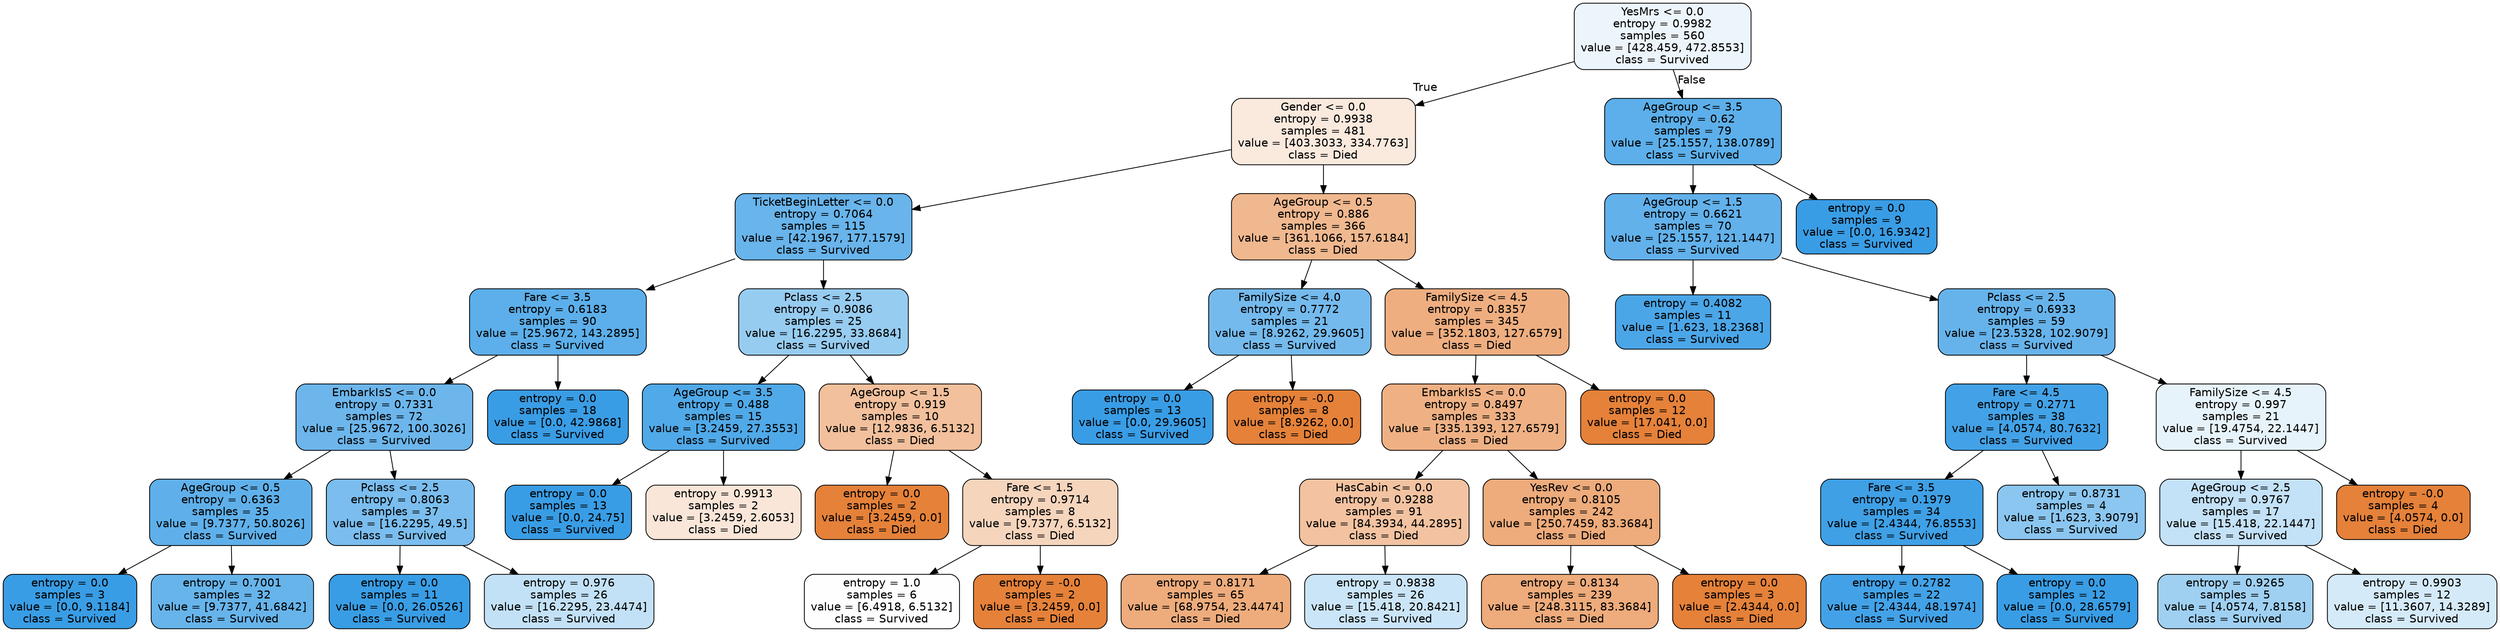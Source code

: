 digraph Tree {
node [shape=box, style="filled, rounded", color="black", fontname=helvetica] ;
edge [fontname=helvetica] ;
0 [label="YesMrs <= 0.0\nentropy = 0.9982\nsamples = 560\nvalue = [428.459, 472.8553]\nclass = Survived", fillcolor="#399de518"] ;
1 [label="Gender <= 0.0\nentropy = 0.9938\nsamples = 481\nvalue = [403.3033, 334.7763]\nclass = Died", fillcolor="#e581392b"] ;
0 -> 1 [labeldistance=2.5, labelangle=45, headlabel="True"] ;
2 [label="TicketBeginLetter <= 0.0\nentropy = 0.7064\nsamples = 115\nvalue = [42.1967, 177.1579]\nclass = Survived", fillcolor="#399de5c2"] ;
1 -> 2 ;
3 [label="Fare <= 3.5\nentropy = 0.6183\nsamples = 90\nvalue = [25.9672, 143.2895]\nclass = Survived", fillcolor="#399de5d1"] ;
2 -> 3 ;
4 [label="EmbarkIsS <= 0.0\nentropy = 0.7331\nsamples = 72\nvalue = [25.9672, 100.3026]\nclass = Survived", fillcolor="#399de5bd"] ;
3 -> 4 ;
5 [label="AgeGroup <= 0.5\nentropy = 0.6363\nsamples = 35\nvalue = [9.7377, 50.8026]\nclass = Survived", fillcolor="#399de5ce"] ;
4 -> 5 ;
6 [label="entropy = 0.0\nsamples = 3\nvalue = [0.0, 9.1184]\nclass = Survived", fillcolor="#399de5ff"] ;
5 -> 6 ;
7 [label="entropy = 0.7001\nsamples = 32\nvalue = [9.7377, 41.6842]\nclass = Survived", fillcolor="#399de5c3"] ;
5 -> 7 ;
8 [label="Pclass <= 2.5\nentropy = 0.8063\nsamples = 37\nvalue = [16.2295, 49.5]\nclass = Survived", fillcolor="#399de5ab"] ;
4 -> 8 ;
9 [label="entropy = 0.0\nsamples = 11\nvalue = [0.0, 26.0526]\nclass = Survived", fillcolor="#399de5ff"] ;
8 -> 9 ;
10 [label="entropy = 0.976\nsamples = 26\nvalue = [16.2295, 23.4474]\nclass = Survived", fillcolor="#399de54e"] ;
8 -> 10 ;
11 [label="entropy = 0.0\nsamples = 18\nvalue = [0.0, 42.9868]\nclass = Survived", fillcolor="#399de5ff"] ;
3 -> 11 ;
12 [label="Pclass <= 2.5\nentropy = 0.9086\nsamples = 25\nvalue = [16.2295, 33.8684]\nclass = Survived", fillcolor="#399de585"] ;
2 -> 12 ;
13 [label="AgeGroup <= 3.5\nentropy = 0.488\nsamples = 15\nvalue = [3.2459, 27.3553]\nclass = Survived", fillcolor="#399de5e1"] ;
12 -> 13 ;
14 [label="entropy = 0.0\nsamples = 13\nvalue = [0.0, 24.75]\nclass = Survived", fillcolor="#399de5ff"] ;
13 -> 14 ;
15 [label="entropy = 0.9913\nsamples = 2\nvalue = [3.2459, 2.6053]\nclass = Died", fillcolor="#e5813932"] ;
13 -> 15 ;
16 [label="AgeGroup <= 1.5\nentropy = 0.919\nsamples = 10\nvalue = [12.9836, 6.5132]\nclass = Died", fillcolor="#e581397f"] ;
12 -> 16 ;
17 [label="entropy = 0.0\nsamples = 2\nvalue = [3.2459, 0.0]\nclass = Died", fillcolor="#e58139ff"] ;
16 -> 17 ;
18 [label="Fare <= 1.5\nentropy = 0.9714\nsamples = 8\nvalue = [9.7377, 6.5132]\nclass = Died", fillcolor="#e5813954"] ;
16 -> 18 ;
19 [label="entropy = 1.0\nsamples = 6\nvalue = [6.4918, 6.5132]\nclass = Survived", fillcolor="#399de501"] ;
18 -> 19 ;
20 [label="entropy = -0.0\nsamples = 2\nvalue = [3.2459, 0.0]\nclass = Died", fillcolor="#e58139ff"] ;
18 -> 20 ;
21 [label="AgeGroup <= 0.5\nentropy = 0.886\nsamples = 366\nvalue = [361.1066, 157.6184]\nclass = Died", fillcolor="#e5813990"] ;
1 -> 21 ;
22 [label="FamilySize <= 4.0\nentropy = 0.7772\nsamples = 21\nvalue = [8.9262, 29.9605]\nclass = Survived", fillcolor="#399de5b3"] ;
21 -> 22 ;
23 [label="entropy = 0.0\nsamples = 13\nvalue = [0.0, 29.9605]\nclass = Survived", fillcolor="#399de5ff"] ;
22 -> 23 ;
24 [label="entropy = -0.0\nsamples = 8\nvalue = [8.9262, 0.0]\nclass = Died", fillcolor="#e58139ff"] ;
22 -> 24 ;
25 [label="FamilySize <= 4.5\nentropy = 0.8357\nsamples = 345\nvalue = [352.1803, 127.6579]\nclass = Died", fillcolor="#e58139a3"] ;
21 -> 25 ;
26 [label="EmbarkIsS <= 0.0\nentropy = 0.8497\nsamples = 333\nvalue = [335.1393, 127.6579]\nclass = Died", fillcolor="#e581399e"] ;
25 -> 26 ;
27 [label="HasCabin <= 0.0\nentropy = 0.9288\nsamples = 91\nvalue = [84.3934, 44.2895]\nclass = Died", fillcolor="#e5813979"] ;
26 -> 27 ;
28 [label="entropy = 0.8171\nsamples = 65\nvalue = [68.9754, 23.4474]\nclass = Died", fillcolor="#e58139a8"] ;
27 -> 28 ;
29 [label="entropy = 0.9838\nsamples = 26\nvalue = [15.418, 20.8421]\nclass = Survived", fillcolor="#399de542"] ;
27 -> 29 ;
30 [label="YesRev <= 0.0\nentropy = 0.8105\nsamples = 242\nvalue = [250.7459, 83.3684]\nclass = Died", fillcolor="#e58139aa"] ;
26 -> 30 ;
31 [label="entropy = 0.8134\nsamples = 239\nvalue = [248.3115, 83.3684]\nclass = Died", fillcolor="#e58139a9"] ;
30 -> 31 ;
32 [label="entropy = 0.0\nsamples = 3\nvalue = [2.4344, 0.0]\nclass = Died", fillcolor="#e58139ff"] ;
30 -> 32 ;
33 [label="entropy = 0.0\nsamples = 12\nvalue = [17.041, 0.0]\nclass = Died", fillcolor="#e58139ff"] ;
25 -> 33 ;
34 [label="AgeGroup <= 3.5\nentropy = 0.62\nsamples = 79\nvalue = [25.1557, 138.0789]\nclass = Survived", fillcolor="#399de5d1"] ;
0 -> 34 [labeldistance=2.5, labelangle=-45, headlabel="False"] ;
35 [label="AgeGroup <= 1.5\nentropy = 0.6621\nsamples = 70\nvalue = [25.1557, 121.1447]\nclass = Survived", fillcolor="#399de5ca"] ;
34 -> 35 ;
36 [label="entropy = 0.4082\nsamples = 11\nvalue = [1.623, 18.2368]\nclass = Survived", fillcolor="#399de5e8"] ;
35 -> 36 ;
37 [label="Pclass <= 2.5\nentropy = 0.6933\nsamples = 59\nvalue = [23.5328, 102.9079]\nclass = Survived", fillcolor="#399de5c5"] ;
35 -> 37 ;
38 [label="Fare <= 4.5\nentropy = 0.2771\nsamples = 38\nvalue = [4.0574, 80.7632]\nclass = Survived", fillcolor="#399de5f2"] ;
37 -> 38 ;
39 [label="Fare <= 3.5\nentropy = 0.1979\nsamples = 34\nvalue = [2.4344, 76.8553]\nclass = Survived", fillcolor="#399de5f7"] ;
38 -> 39 ;
40 [label="entropy = 0.2782\nsamples = 22\nvalue = [2.4344, 48.1974]\nclass = Survived", fillcolor="#399de5f2"] ;
39 -> 40 ;
41 [label="entropy = 0.0\nsamples = 12\nvalue = [0.0, 28.6579]\nclass = Survived", fillcolor="#399de5ff"] ;
39 -> 41 ;
42 [label="entropy = 0.8731\nsamples = 4\nvalue = [1.623, 3.9079]\nclass = Survived", fillcolor="#399de595"] ;
38 -> 42 ;
43 [label="FamilySize <= 4.5\nentropy = 0.997\nsamples = 21\nvalue = [19.4754, 22.1447]\nclass = Survived", fillcolor="#399de51f"] ;
37 -> 43 ;
44 [label="AgeGroup <= 2.5\nentropy = 0.9767\nsamples = 17\nvalue = [15.418, 22.1447]\nclass = Survived", fillcolor="#399de54d"] ;
43 -> 44 ;
45 [label="entropy = 0.9265\nsamples = 5\nvalue = [4.0574, 7.8158]\nclass = Survived", fillcolor="#399de57b"] ;
44 -> 45 ;
46 [label="entropy = 0.9903\nsamples = 12\nvalue = [11.3607, 14.3289]\nclass = Survived", fillcolor="#399de535"] ;
44 -> 46 ;
47 [label="entropy = -0.0\nsamples = 4\nvalue = [4.0574, 0.0]\nclass = Died", fillcolor="#e58139ff"] ;
43 -> 47 ;
48 [label="entropy = 0.0\nsamples = 9\nvalue = [0.0, 16.9342]\nclass = Survived", fillcolor="#399de5ff"] ;
34 -> 48 ;
}